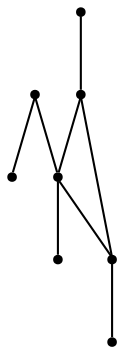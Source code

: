 graph {
  node [shape=point,comment="{\"directed\":false,\"doi\":\"10.1007/978-3-642-11805-0_10\",\"figure\":\"12 (11)\"}"]

  v0 [pos="1083.6183139534883,2043.6595263741224"]
  v1 [pos="1038.5848128562748,2043.659558174826"]
  v2 [pos="1128.6517832379009,2043.6595263741224"]
  v3 [pos="1173.6852525223132,2043.659558174826"]
  v4 [pos="1218.7188172451283,2043.659558174826"]
  v5 [pos="1128.6517832379009,2088.675902730767"]
  v6 [pos="1128.6518150507018,1998.643181818181"]
  v7 [pos="1128.6517832379009,2133.6922790874123"]

  v0 -- v1 [id="-1",pos="1083.6183139534883,2043.6595263741224 1038.5848128562748,2043.659558174826 1038.5848128562748,2043.659558174826 1038.5848128562748,2043.659558174826"]
  v0 -- v2 [id="-3",pos="1083.6183139534883,2043.6595263741224 1128.6517832379009,2043.6595263741224 1128.6517832379009,2043.6595263741224 1128.6517832379009,2043.6595263741224"]
  v2 -- v3 [id="-4",pos="1128.6517832379009,2043.6595263741224 1173.6852525223132,2043.659558174826 1173.6852525223132,2043.659558174826 1173.6852525223132,2043.659558174826"]
  v3 -- v4 [id="-5",pos="1173.6852525223132,2043.659558174826 1218.7188172451283,2043.659558174826 1218.7188172451283,2043.659558174826 1218.7188172451283,2043.659558174826"]
  v7 -- v5 [id="-6",pos="1128.6517832379009,2133.6922790874123 1128.6517832379009,2088.675902730767 1128.6517832379009,2088.675902730767 1128.6517832379009,2088.675902730767"]
  v5 -- v2 [id="-7",pos="1128.6517832379009,2088.675902730767 1128.6517832379009,2043.6595263741224 1128.6517832379009,2043.6595263741224 1128.6517832379009,2043.6595263741224"]
  v2 -- v6 [id="-8",pos="1128.6517832379009,2043.6595263741224 1128.6518150507018,1998.643181818181 1128.6518150507018,1998.643181818181 1128.6518150507018,1998.643181818181"]
  v5 -- v3 [id="-9",pos="1128.6517832379009,2088.675902730767 1173.6852525223132,2043.659558174826 1173.6852525223132,2043.659558174826 1173.6852525223132,2043.659558174826"]
}